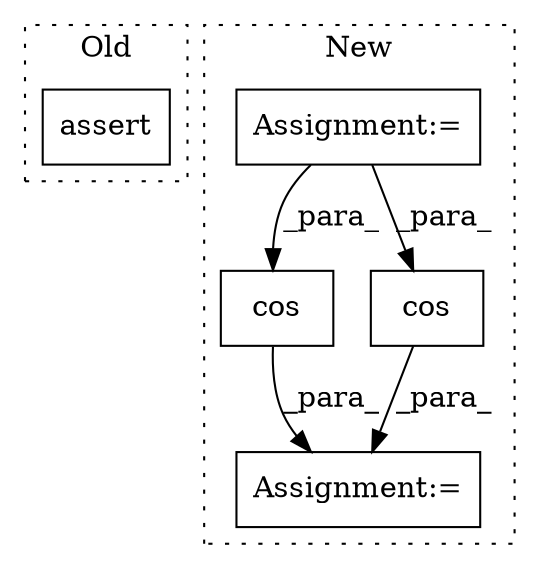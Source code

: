 digraph G {
subgraph cluster0 {
1 [label="assert" a="32" s="11742,12057" l="11,1" shape="box"];
label = "Old";
style="dotted";
}
subgraph cluster1 {
2 [label="cos" a="32" s="12301,12310" l="4,1" shape="box"];
3 [label="Assignment:=" a="7" s="12225" l="1" shape="box"];
4 [label="cos" a="32" s="12391,12400" l="4,1" shape="box"];
5 [label="Assignment:=" a="7" s="12246" l="1" shape="box"];
label = "New";
style="dotted";
}
2 -> 5 [label="_para_"];
3 -> 2 [label="_para_"];
3 -> 4 [label="_para_"];
4 -> 5 [label="_para_"];
}
